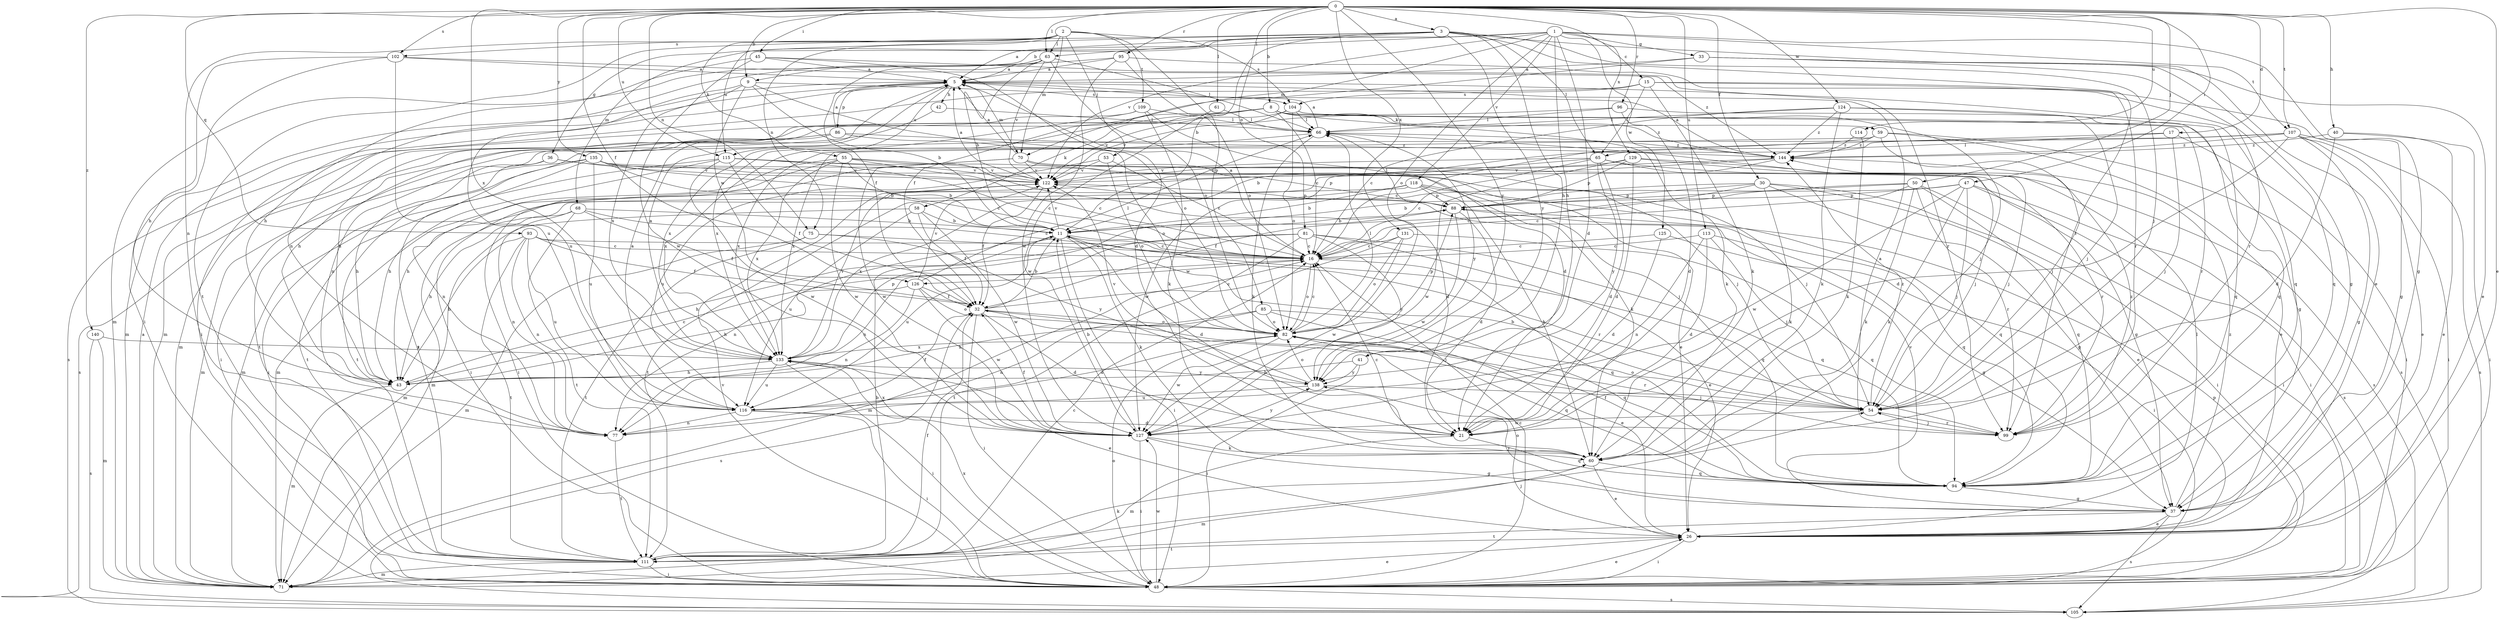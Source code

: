 strict digraph  {
0;
1;
2;
3;
5;
8;
9;
11;
15;
16;
17;
21;
26;
30;
32;
33;
36;
37;
40;
41;
42;
43;
45;
47;
48;
50;
53;
54;
55;
58;
59;
60;
61;
63;
65;
66;
68;
70;
71;
75;
77;
81;
82;
85;
86;
88;
93;
94;
95;
96;
99;
102;
104;
105;
107;
109;
111;
113;
114;
115;
116;
118;
122;
124;
125;
126;
127;
129;
131;
133;
135;
138;
140;
144;
0 -> 3  [label=a];
0 -> 8  [label=b];
0 -> 9  [label=b];
0 -> 17  [label=d];
0 -> 26  [label=e];
0 -> 30  [label=f];
0 -> 32  [label=f];
0 -> 40  [label=h];
0 -> 45  [label=i];
0 -> 47  [label=i];
0 -> 50  [label=j];
0 -> 61  [label=l];
0 -> 63  [label=l];
0 -> 75  [label=n];
0 -> 81  [label=o];
0 -> 93  [label=q];
0 -> 95  [label=r];
0 -> 96  [label=r];
0 -> 102  [label=s];
0 -> 107  [label=t];
0 -> 113  [label=u];
0 -> 114  [label=u];
0 -> 115  [label=u];
0 -> 124  [label=w];
0 -> 129  [label=x];
0 -> 131  [label=x];
0 -> 133  [label=x];
0 -> 135  [label=y];
0 -> 138  [label=y];
0 -> 140  [label=z];
1 -> 9  [label=b];
1 -> 15  [label=c];
1 -> 21  [label=d];
1 -> 33  [label=g];
1 -> 36  [label=g];
1 -> 37  [label=g];
1 -> 41  [label=h];
1 -> 68  [label=m];
1 -> 70  [label=m];
1 -> 82  [label=o];
1 -> 107  [label=t];
1 -> 118  [label=v];
1 -> 122  [label=v];
1 -> 125  [label=w];
2 -> 53  [label=j];
2 -> 55  [label=k];
2 -> 63  [label=l];
2 -> 70  [label=m];
2 -> 75  [label=n];
2 -> 77  [label=n];
2 -> 85  [label=p];
2 -> 102  [label=s];
2 -> 104  [label=s];
2 -> 109  [label=t];
3 -> 5  [label=a];
3 -> 11  [label=b];
3 -> 26  [label=e];
3 -> 41  [label=h];
3 -> 54  [label=j];
3 -> 63  [label=l];
3 -> 65  [label=l];
3 -> 99  [label=r];
3 -> 111  [label=t];
3 -> 115  [label=u];
3 -> 138  [label=y];
5 -> 42  [label=h];
5 -> 48  [label=i];
5 -> 70  [label=m];
5 -> 71  [label=m];
5 -> 86  [label=p];
5 -> 94  [label=q];
5 -> 115  [label=u];
8 -> 16  [label=c];
8 -> 43  [label=h];
8 -> 58  [label=k];
8 -> 59  [label=k];
8 -> 60  [label=k];
8 -> 99  [label=r];
8 -> 122  [label=v];
8 -> 133  [label=x];
8 -> 144  [label=z];
9 -> 11  [label=b];
9 -> 82  [label=o];
9 -> 104  [label=s];
9 -> 116  [label=u];
9 -> 126  [label=w];
9 -> 133  [label=x];
11 -> 16  [label=c];
11 -> 21  [label=d];
11 -> 48  [label=i];
11 -> 60  [label=k];
11 -> 77  [label=n];
11 -> 99  [label=r];
11 -> 116  [label=u];
11 -> 122  [label=v];
15 -> 37  [label=g];
15 -> 60  [label=k];
15 -> 65  [label=l];
15 -> 71  [label=m];
15 -> 94  [label=q];
15 -> 104  [label=s];
16 -> 5  [label=a];
16 -> 82  [label=o];
16 -> 94  [label=q];
16 -> 126  [label=w];
17 -> 48  [label=i];
17 -> 54  [label=j];
17 -> 65  [label=l];
17 -> 133  [label=x];
21 -> 71  [label=m];
21 -> 94  [label=q];
26 -> 48  [label=i];
26 -> 66  [label=l];
26 -> 82  [label=o];
26 -> 111  [label=t];
30 -> 11  [label=b];
30 -> 16  [label=c];
30 -> 26  [label=e];
30 -> 37  [label=g];
30 -> 48  [label=i];
30 -> 60  [label=k];
30 -> 88  [label=p];
32 -> 11  [label=b];
32 -> 16  [label=c];
32 -> 21  [label=d];
32 -> 48  [label=i];
32 -> 54  [label=j];
32 -> 82  [label=o];
32 -> 105  [label=s];
33 -> 5  [label=a];
33 -> 26  [label=e];
33 -> 32  [label=f];
33 -> 37  [label=g];
33 -> 99  [label=r];
36 -> 43  [label=h];
36 -> 60  [label=k];
36 -> 111  [label=t];
36 -> 122  [label=v];
37 -> 26  [label=e];
37 -> 105  [label=s];
37 -> 111  [label=t];
37 -> 122  [label=v];
37 -> 138  [label=y];
37 -> 144  [label=z];
40 -> 21  [label=d];
40 -> 26  [label=e];
40 -> 48  [label=i];
40 -> 144  [label=z];
41 -> 43  [label=h];
41 -> 48  [label=i];
41 -> 138  [label=y];
42 -> 66  [label=l];
42 -> 77  [label=n];
43 -> 16  [label=c];
43 -> 71  [label=m];
45 -> 5  [label=a];
45 -> 21  [label=d];
45 -> 43  [label=h];
45 -> 99  [label=r];
45 -> 127  [label=w];
47 -> 48  [label=i];
47 -> 54  [label=j];
47 -> 60  [label=k];
47 -> 88  [label=p];
47 -> 105  [label=s];
47 -> 111  [label=t];
47 -> 127  [label=w];
48 -> 16  [label=c];
48 -> 26  [label=e];
48 -> 82  [label=o];
48 -> 88  [label=p];
48 -> 105  [label=s];
48 -> 122  [label=v];
48 -> 127  [label=w];
48 -> 133  [label=x];
50 -> 16  [label=c];
50 -> 32  [label=f];
50 -> 48  [label=i];
50 -> 60  [label=k];
50 -> 88  [label=p];
50 -> 94  [label=q];
50 -> 99  [label=r];
53 -> 16  [label=c];
53 -> 82  [label=o];
53 -> 116  [label=u];
53 -> 122  [label=v];
54 -> 11  [label=b];
54 -> 82  [label=o];
54 -> 99  [label=r];
54 -> 127  [label=w];
54 -> 144  [label=z];
55 -> 11  [label=b];
55 -> 16  [label=c];
55 -> 21  [label=d];
55 -> 48  [label=i];
55 -> 77  [label=n];
55 -> 122  [label=v];
55 -> 127  [label=w];
55 -> 133  [label=x];
58 -> 11  [label=b];
58 -> 32  [label=f];
58 -> 71  [label=m];
58 -> 116  [label=u];
58 -> 127  [label=w];
59 -> 16  [label=c];
59 -> 26  [label=e];
59 -> 54  [label=j];
59 -> 105  [label=s];
59 -> 133  [label=x];
59 -> 144  [label=z];
60 -> 16  [label=c];
60 -> 26  [label=e];
60 -> 71  [label=m];
60 -> 94  [label=q];
61 -> 66  [label=l];
61 -> 127  [label=w];
63 -> 5  [label=a];
63 -> 11  [label=b];
63 -> 32  [label=f];
63 -> 66  [label=l];
63 -> 71  [label=m];
63 -> 82  [label=o];
63 -> 122  [label=v];
65 -> 16  [label=c];
65 -> 21  [label=d];
65 -> 54  [label=j];
65 -> 99  [label=r];
65 -> 122  [label=v];
65 -> 127  [label=w];
65 -> 138  [label=y];
66 -> 5  [label=a];
66 -> 60  [label=k];
66 -> 133  [label=x];
66 -> 138  [label=y];
66 -> 144  [label=z];
68 -> 11  [label=b];
68 -> 16  [label=c];
68 -> 32  [label=f];
68 -> 43  [label=h];
68 -> 77  [label=n];
68 -> 111  [label=t];
70 -> 5  [label=a];
70 -> 37  [label=g];
70 -> 48  [label=i];
70 -> 54  [label=j];
70 -> 88  [label=p];
70 -> 122  [label=v];
70 -> 127  [label=w];
71 -> 5  [label=a];
71 -> 26  [label=e];
75 -> 16  [label=c];
75 -> 71  [label=m];
75 -> 111  [label=t];
75 -> 138  [label=y];
77 -> 111  [label=t];
81 -> 16  [label=c];
81 -> 26  [label=e];
81 -> 43  [label=h];
81 -> 77  [label=n];
81 -> 94  [label=q];
81 -> 111  [label=t];
81 -> 138  [label=y];
82 -> 16  [label=c];
82 -> 66  [label=l];
82 -> 88  [label=p];
82 -> 94  [label=q];
82 -> 99  [label=r];
82 -> 116  [label=u];
82 -> 127  [label=w];
82 -> 133  [label=x];
85 -> 26  [label=e];
85 -> 43  [label=h];
85 -> 77  [label=n];
85 -> 82  [label=o];
85 -> 94  [label=q];
86 -> 5  [label=a];
86 -> 48  [label=i];
86 -> 82  [label=o];
86 -> 105  [label=s];
86 -> 111  [label=t];
86 -> 144  [label=z];
88 -> 11  [label=b];
88 -> 21  [label=d];
88 -> 66  [label=l];
88 -> 94  [label=q];
88 -> 127  [label=w];
93 -> 16  [label=c];
93 -> 32  [label=f];
93 -> 43  [label=h];
93 -> 77  [label=n];
93 -> 94  [label=q];
93 -> 111  [label=t];
93 -> 116  [label=u];
94 -> 32  [label=f];
94 -> 37  [label=g];
95 -> 5  [label=a];
95 -> 77  [label=n];
95 -> 82  [label=o];
95 -> 99  [label=r];
95 -> 127  [label=w];
96 -> 21  [label=d];
96 -> 43  [label=h];
96 -> 66  [label=l];
96 -> 94  [label=q];
99 -> 5  [label=a];
99 -> 54  [label=j];
99 -> 144  [label=z];
102 -> 5  [label=a];
102 -> 43  [label=h];
102 -> 48  [label=i];
102 -> 116  [label=u];
102 -> 144  [label=z];
104 -> 37  [label=g];
104 -> 54  [label=j];
104 -> 66  [label=l];
104 -> 71  [label=m];
104 -> 82  [label=o];
104 -> 122  [label=v];
107 -> 11  [label=b];
107 -> 21  [label=d];
107 -> 26  [label=e];
107 -> 37  [label=g];
107 -> 48  [label=i];
107 -> 105  [label=s];
107 -> 111  [label=t];
107 -> 144  [label=z];
109 -> 21  [label=d];
109 -> 60  [label=k];
109 -> 66  [label=l];
109 -> 105  [label=s];
109 -> 133  [label=x];
111 -> 11  [label=b];
111 -> 16  [label=c];
111 -> 32  [label=f];
111 -> 48  [label=i];
111 -> 54  [label=j];
111 -> 60  [label=k];
111 -> 71  [label=m];
113 -> 16  [label=c];
113 -> 21  [label=d];
113 -> 37  [label=g];
113 -> 54  [label=j];
113 -> 77  [label=n];
114 -> 60  [label=k];
114 -> 144  [label=z];
115 -> 16  [label=c];
115 -> 26  [label=e];
115 -> 32  [label=f];
115 -> 43  [label=h];
115 -> 71  [label=m];
115 -> 122  [label=v];
115 -> 127  [label=w];
116 -> 5  [label=a];
116 -> 21  [label=d];
116 -> 32  [label=f];
116 -> 48  [label=i];
116 -> 77  [label=n];
118 -> 11  [label=b];
118 -> 54  [label=j];
118 -> 60  [label=k];
118 -> 71  [label=m];
118 -> 88  [label=p];
118 -> 94  [label=q];
118 -> 133  [label=x];
122 -> 5  [label=a];
122 -> 32  [label=f];
122 -> 88  [label=p];
124 -> 16  [label=c];
124 -> 54  [label=j];
124 -> 60  [label=k];
124 -> 66  [label=l];
124 -> 94  [label=q];
124 -> 144  [label=z];
125 -> 16  [label=c];
125 -> 21  [label=d];
125 -> 48  [label=i];
126 -> 32  [label=f];
126 -> 43  [label=h];
126 -> 66  [label=l];
126 -> 77  [label=n];
126 -> 82  [label=o];
126 -> 122  [label=v];
126 -> 127  [label=w];
127 -> 11  [label=b];
127 -> 32  [label=f];
127 -> 37  [label=g];
127 -> 48  [label=i];
127 -> 60  [label=k];
127 -> 133  [label=x];
127 -> 138  [label=y];
129 -> 21  [label=d];
129 -> 54  [label=j];
129 -> 88  [label=p];
129 -> 105  [label=s];
129 -> 122  [label=v];
129 -> 127  [label=w];
131 -> 16  [label=c];
131 -> 71  [label=m];
131 -> 82  [label=o];
131 -> 94  [label=q];
131 -> 127  [label=w];
133 -> 5  [label=a];
133 -> 26  [label=e];
133 -> 43  [label=h];
133 -> 48  [label=i];
133 -> 88  [label=p];
133 -> 116  [label=u];
133 -> 122  [label=v];
133 -> 138  [label=y];
135 -> 11  [label=b];
135 -> 16  [label=c];
135 -> 48  [label=i];
135 -> 54  [label=j];
135 -> 71  [label=m];
135 -> 111  [label=t];
135 -> 116  [label=u];
135 -> 122  [label=v];
138 -> 54  [label=j];
138 -> 82  [label=o];
138 -> 116  [label=u];
138 -> 122  [label=v];
140 -> 71  [label=m];
140 -> 105  [label=s];
140 -> 133  [label=x];
144 -> 5  [label=a];
144 -> 43  [label=h];
144 -> 71  [label=m];
144 -> 122  [label=v];
}
